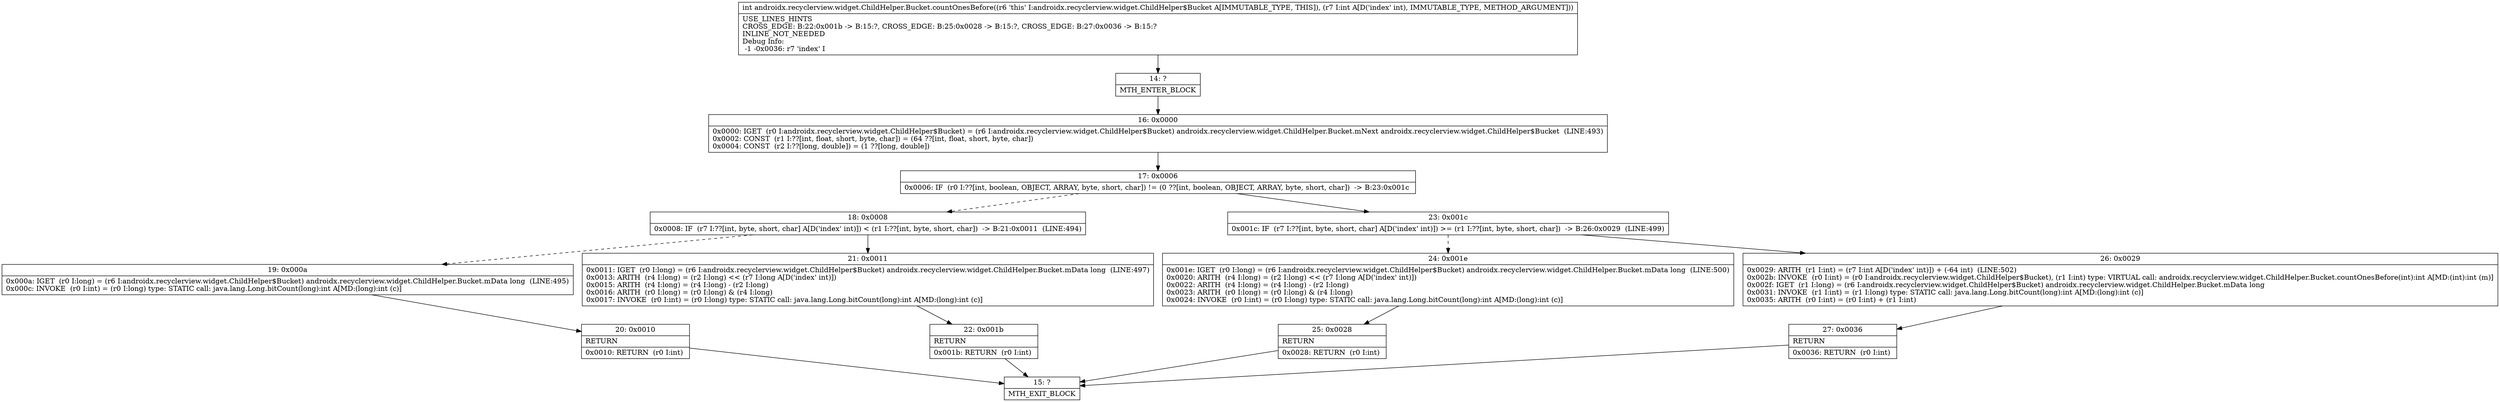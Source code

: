 digraph "CFG forandroidx.recyclerview.widget.ChildHelper.Bucket.countOnesBefore(I)I" {
Node_14 [shape=record,label="{14\:\ ?|MTH_ENTER_BLOCK\l}"];
Node_16 [shape=record,label="{16\:\ 0x0000|0x0000: IGET  (r0 I:androidx.recyclerview.widget.ChildHelper$Bucket) = (r6 I:androidx.recyclerview.widget.ChildHelper$Bucket) androidx.recyclerview.widget.ChildHelper.Bucket.mNext androidx.recyclerview.widget.ChildHelper$Bucket  (LINE:493)\l0x0002: CONST  (r1 I:??[int, float, short, byte, char]) = (64 ??[int, float, short, byte, char]) \l0x0004: CONST  (r2 I:??[long, double]) = (1 ??[long, double]) \l}"];
Node_17 [shape=record,label="{17\:\ 0x0006|0x0006: IF  (r0 I:??[int, boolean, OBJECT, ARRAY, byte, short, char]) != (0 ??[int, boolean, OBJECT, ARRAY, byte, short, char])  \-\> B:23:0x001c \l}"];
Node_18 [shape=record,label="{18\:\ 0x0008|0x0008: IF  (r7 I:??[int, byte, short, char] A[D('index' int)]) \< (r1 I:??[int, byte, short, char])  \-\> B:21:0x0011  (LINE:494)\l}"];
Node_19 [shape=record,label="{19\:\ 0x000a|0x000a: IGET  (r0 I:long) = (r6 I:androidx.recyclerview.widget.ChildHelper$Bucket) androidx.recyclerview.widget.ChildHelper.Bucket.mData long  (LINE:495)\l0x000c: INVOKE  (r0 I:int) = (r0 I:long) type: STATIC call: java.lang.Long.bitCount(long):int A[MD:(long):int (c)]\l}"];
Node_20 [shape=record,label="{20\:\ 0x0010|RETURN\l|0x0010: RETURN  (r0 I:int) \l}"];
Node_15 [shape=record,label="{15\:\ ?|MTH_EXIT_BLOCK\l}"];
Node_21 [shape=record,label="{21\:\ 0x0011|0x0011: IGET  (r0 I:long) = (r6 I:androidx.recyclerview.widget.ChildHelper$Bucket) androidx.recyclerview.widget.ChildHelper.Bucket.mData long  (LINE:497)\l0x0013: ARITH  (r4 I:long) = (r2 I:long) \<\< (r7 I:long A[D('index' int)]) \l0x0015: ARITH  (r4 I:long) = (r4 I:long) \- (r2 I:long) \l0x0016: ARITH  (r0 I:long) = (r0 I:long) & (r4 I:long) \l0x0017: INVOKE  (r0 I:int) = (r0 I:long) type: STATIC call: java.lang.Long.bitCount(long):int A[MD:(long):int (c)]\l}"];
Node_22 [shape=record,label="{22\:\ 0x001b|RETURN\l|0x001b: RETURN  (r0 I:int) \l}"];
Node_23 [shape=record,label="{23\:\ 0x001c|0x001c: IF  (r7 I:??[int, byte, short, char] A[D('index' int)]) \>= (r1 I:??[int, byte, short, char])  \-\> B:26:0x0029  (LINE:499)\l}"];
Node_24 [shape=record,label="{24\:\ 0x001e|0x001e: IGET  (r0 I:long) = (r6 I:androidx.recyclerview.widget.ChildHelper$Bucket) androidx.recyclerview.widget.ChildHelper.Bucket.mData long  (LINE:500)\l0x0020: ARITH  (r4 I:long) = (r2 I:long) \<\< (r7 I:long A[D('index' int)]) \l0x0022: ARITH  (r4 I:long) = (r4 I:long) \- (r2 I:long) \l0x0023: ARITH  (r0 I:long) = (r0 I:long) & (r4 I:long) \l0x0024: INVOKE  (r0 I:int) = (r0 I:long) type: STATIC call: java.lang.Long.bitCount(long):int A[MD:(long):int (c)]\l}"];
Node_25 [shape=record,label="{25\:\ 0x0028|RETURN\l|0x0028: RETURN  (r0 I:int) \l}"];
Node_26 [shape=record,label="{26\:\ 0x0029|0x0029: ARITH  (r1 I:int) = (r7 I:int A[D('index' int)]) + (\-64 int)  (LINE:502)\l0x002b: INVOKE  (r0 I:int) = (r0 I:androidx.recyclerview.widget.ChildHelper$Bucket), (r1 I:int) type: VIRTUAL call: androidx.recyclerview.widget.ChildHelper.Bucket.countOnesBefore(int):int A[MD:(int):int (m)]\l0x002f: IGET  (r1 I:long) = (r6 I:androidx.recyclerview.widget.ChildHelper$Bucket) androidx.recyclerview.widget.ChildHelper.Bucket.mData long \l0x0031: INVOKE  (r1 I:int) = (r1 I:long) type: STATIC call: java.lang.Long.bitCount(long):int A[MD:(long):int (c)]\l0x0035: ARITH  (r0 I:int) = (r0 I:int) + (r1 I:int) \l}"];
Node_27 [shape=record,label="{27\:\ 0x0036|RETURN\l|0x0036: RETURN  (r0 I:int) \l}"];
MethodNode[shape=record,label="{int androidx.recyclerview.widget.ChildHelper.Bucket.countOnesBefore((r6 'this' I:androidx.recyclerview.widget.ChildHelper$Bucket A[IMMUTABLE_TYPE, THIS]), (r7 I:int A[D('index' int), IMMUTABLE_TYPE, METHOD_ARGUMENT]))  | USE_LINES_HINTS\lCROSS_EDGE: B:22:0x001b \-\> B:15:?, CROSS_EDGE: B:25:0x0028 \-\> B:15:?, CROSS_EDGE: B:27:0x0036 \-\> B:15:?\lINLINE_NOT_NEEDED\lDebug Info:\l  \-1 \-0x0036: r7 'index' I\l}"];
MethodNode -> Node_14;Node_14 -> Node_16;
Node_16 -> Node_17;
Node_17 -> Node_18[style=dashed];
Node_17 -> Node_23;
Node_18 -> Node_19[style=dashed];
Node_18 -> Node_21;
Node_19 -> Node_20;
Node_20 -> Node_15;
Node_21 -> Node_22;
Node_22 -> Node_15;
Node_23 -> Node_24[style=dashed];
Node_23 -> Node_26;
Node_24 -> Node_25;
Node_25 -> Node_15;
Node_26 -> Node_27;
Node_27 -> Node_15;
}

